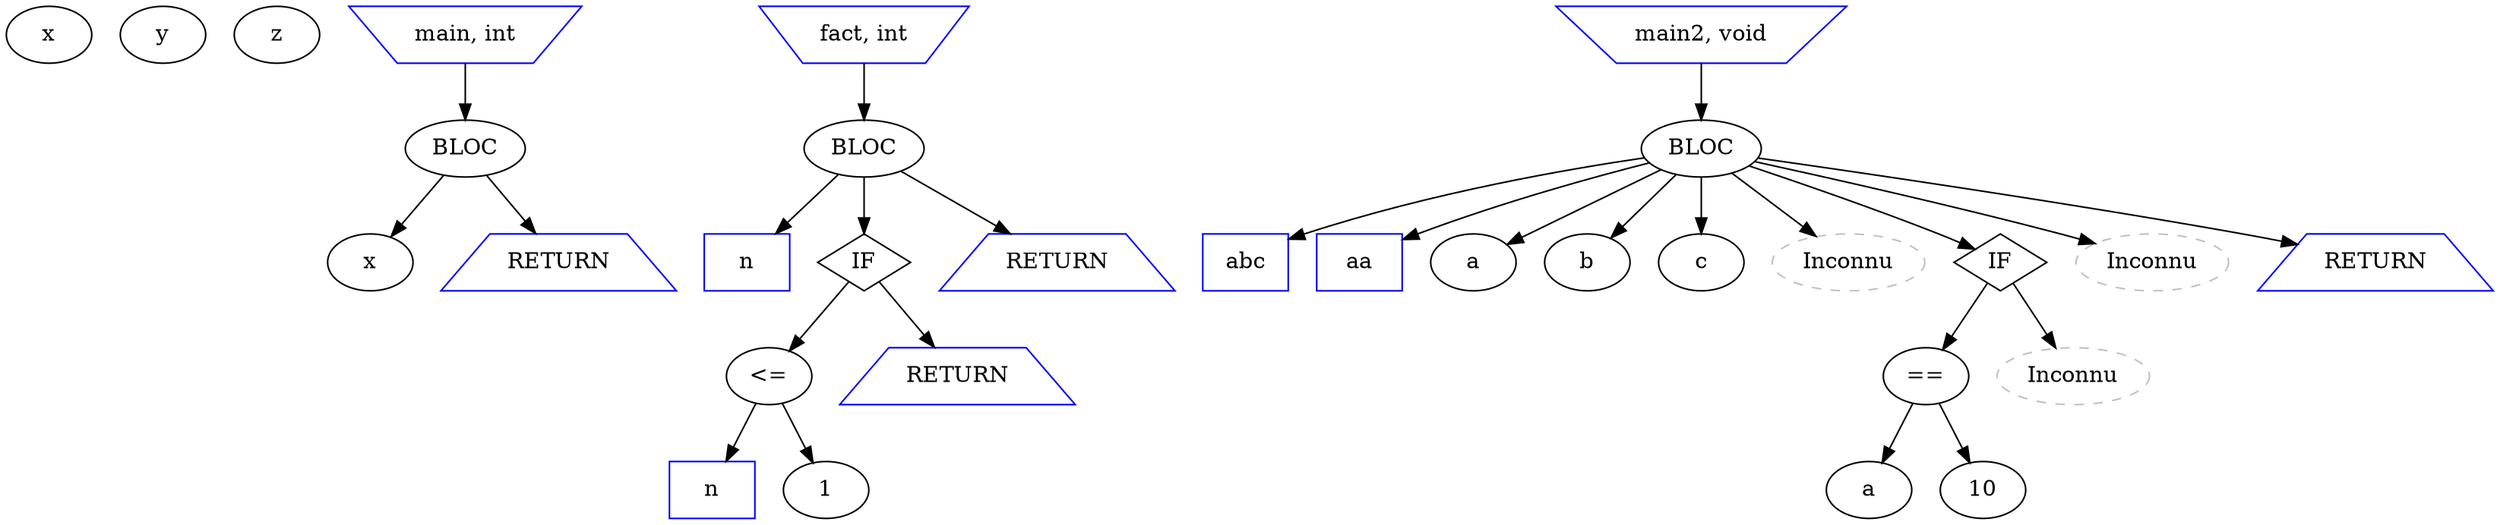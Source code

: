 digraph G {
node0 [label="x" shape=ellipse color=black];
node1 [label="y" shape=ellipse color=black];
node2 [label="z" shape=ellipse color=black];
node3 [label="main, int" shape=invtrapezium color=blue];
node4 [label="BLOC" shape=ellipse color=black];
node3 -> node4;
node5 [label="x" shape=ellipse color=black];
node4 -> node5;
node6 [label="RETURN" shape=trapezium color=blue];
node4 -> node6;
node7 [label="fact, int" shape=invtrapezium color=blue];
node8 [label="BLOC" shape=ellipse color=black];
node7 -> node8;
node9 [label="n" shape=box color=blue];
node8 -> node9;
node10 [label="IF" shape=diamond color=black];
node11 [label="<=" shape=ellipse color=black];
node12 [label="n" shape=box color=blue];
node11 -> node12;
node13 [label="1" shape=ellipse color=black];
node11 -> node13;
node10 -> node11;
node14 [label="RETURN" shape=trapezium color=blue];
node10 -> node14;
node8 -> node10;
node15 [label="RETURN" shape=trapezium color=blue];
node8 -> node15;
node16 [label="main2, void" shape=invtrapezium color=blue];
node17 [label="BLOC" shape=ellipse color=black];
node16 -> node17;
node18 [label="abc" shape=box color=blue];
node17 -> node18;
node19 [label="aa" shape=box color=blue];
node17 -> node19;
node20 [label="a" shape=ellipse color=black];
node17 -> node20;
node21 [label="b" shape=ellipse color=black];
node17 -> node21;
node22 [label="c" shape=ellipse color=black];
node17 -> node22;
node23 [label="Inconnu" shape=ellipse color=gray style=dashed];
node17 -> node23;
node24 [label="IF" shape=diamond color=black];
node25 [label="==" shape=ellipse color=black];
node26 [label="a" shape=ellipse color=black];
node25 -> node26;
node27 [label="10" shape=ellipse color=black];
node25 -> node27;
node24 -> node25;
node28 [label="Inconnu" shape=ellipse color=gray style=dashed];
node24 -> node28;
node17 -> node24;
node29 [label="Inconnu" shape=ellipse color=gray style=dashed];
node17 -> node29;
node30 [label="RETURN" shape=trapezium color=blue];
node17 -> node30;
}
